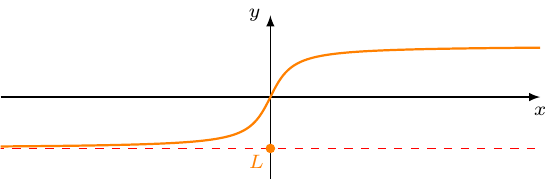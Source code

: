 \documentclass[crop]{standalone}
\usepackage[dvipsnames]{xcolor}
\usepackage{tikz}
\usepackage{pgfplots}
\pgfplotsset{compat=1.18}
\begin{document}
  \begin{tikzpicture}
    \begin{axis}[%
      axis x line=center,axis y line=center,
      unit vector ratio={1.5 1},
      xlabel={$x$},ylabel={$y$},
      xlabel style={below,font=\scriptsize},
      ylabel style={left,font=\scriptsize},
      xmin=-5.5,xmax=5.5,
      xtick=\empty,
      xticklabel style={font=\tiny},
      ymin=-2.5,ymax=2.5,
      ytick=\empty,
      yticklabel style={font=\tiny,xshift=0.3em},
      axis line style={-latex},
      declare function={
        f(\x) = rad(atan(3*\x));
      }
    ]%
      \addplot[mark=none,color=orange,thick,samples=1000,domain=-6:6] {f(x)};
      \draw[dashed,red] (-10,-pi/2) -- (10,-pi/2);
      \addplot[mark=*,mark size=1.5pt,color=orange] coordinates {(0,-pi/2)} node[xshift=-0.5em,yshift=-0.5em] {\scriptsize$L$};
    \end{axis}
  \end{tikzpicture}%
\end{document}